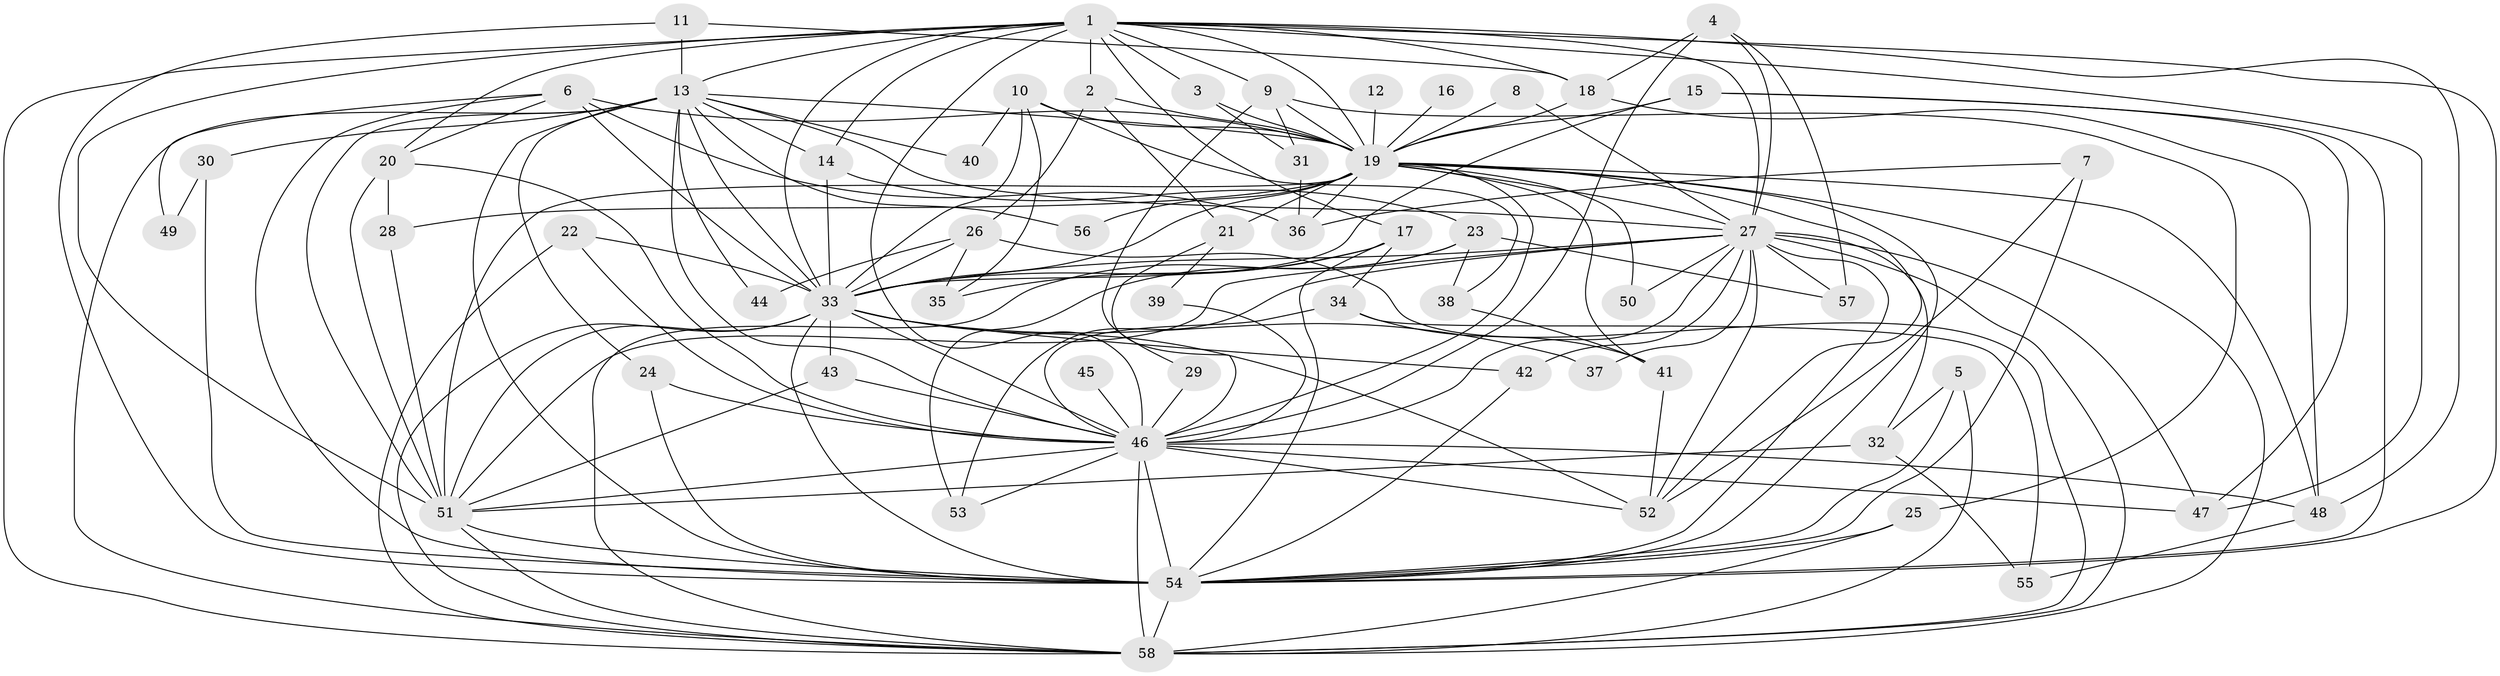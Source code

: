 // original degree distribution, {17: 0.017391304347826087, 26: 0.008695652173913044, 25: 0.008695652173913044, 14: 0.008695652173913044, 19: 0.008695652173913044, 22: 0.008695652173913044, 28: 0.008695652173913044, 18: 0.008695652173913044, 36: 0.008695652173913044, 4: 0.09565217391304348, 3: 0.22608695652173913, 5: 0.05217391304347826, 2: 0.5130434782608696, 6: 0.02608695652173913}
// Generated by graph-tools (version 1.1) at 2025/01/03/09/25 03:01:22]
// undirected, 58 vertices, 162 edges
graph export_dot {
graph [start="1"]
  node [color=gray90,style=filled];
  1;
  2;
  3;
  4;
  5;
  6;
  7;
  8;
  9;
  10;
  11;
  12;
  13;
  14;
  15;
  16;
  17;
  18;
  19;
  20;
  21;
  22;
  23;
  24;
  25;
  26;
  27;
  28;
  29;
  30;
  31;
  32;
  33;
  34;
  35;
  36;
  37;
  38;
  39;
  40;
  41;
  42;
  43;
  44;
  45;
  46;
  47;
  48;
  49;
  50;
  51;
  52;
  53;
  54;
  55;
  56;
  57;
  58;
  1 -- 2 [weight=1.0];
  1 -- 3 [weight=1.0];
  1 -- 9 [weight=1.0];
  1 -- 13 [weight=2.0];
  1 -- 14 [weight=1.0];
  1 -- 17 [weight=1.0];
  1 -- 18 [weight=1.0];
  1 -- 19 [weight=2.0];
  1 -- 20 [weight=1.0];
  1 -- 27 [weight=3.0];
  1 -- 33 [weight=3.0];
  1 -- 46 [weight=3.0];
  1 -- 47 [weight=1.0];
  1 -- 48 [weight=1.0];
  1 -- 51 [weight=2.0];
  1 -- 54 [weight=3.0];
  1 -- 58 [weight=2.0];
  2 -- 19 [weight=1.0];
  2 -- 21 [weight=1.0];
  2 -- 26 [weight=1.0];
  3 -- 19 [weight=1.0];
  3 -- 31 [weight=1.0];
  4 -- 18 [weight=1.0];
  4 -- 27 [weight=1.0];
  4 -- 46 [weight=1.0];
  4 -- 57 [weight=1.0];
  5 -- 32 [weight=1.0];
  5 -- 54 [weight=1.0];
  5 -- 58 [weight=1.0];
  6 -- 19 [weight=1.0];
  6 -- 20 [weight=1.0];
  6 -- 33 [weight=1.0];
  6 -- 36 [weight=1.0];
  6 -- 49 [weight=1.0];
  6 -- 54 [weight=1.0];
  7 -- 36 [weight=1.0];
  7 -- 52 [weight=1.0];
  7 -- 54 [weight=1.0];
  8 -- 19 [weight=1.0];
  8 -- 27 [weight=1.0];
  9 -- 19 [weight=1.0];
  9 -- 25 [weight=1.0];
  9 -- 29 [weight=1.0];
  9 -- 31 [weight=1.0];
  10 -- 19 [weight=2.0];
  10 -- 33 [weight=1.0];
  10 -- 35 [weight=1.0];
  10 -- 38 [weight=1.0];
  10 -- 40 [weight=1.0];
  11 -- 13 [weight=1.0];
  11 -- 18 [weight=1.0];
  11 -- 54 [weight=1.0];
  12 -- 19 [weight=1.0];
  13 -- 14 [weight=1.0];
  13 -- 19 [weight=1.0];
  13 -- 24 [weight=1.0];
  13 -- 27 [weight=2.0];
  13 -- 30 [weight=1.0];
  13 -- 33 [weight=1.0];
  13 -- 40 [weight=1.0];
  13 -- 44 [weight=1.0];
  13 -- 46 [weight=1.0];
  13 -- 51 [weight=2.0];
  13 -- 54 [weight=1.0];
  13 -- 56 [weight=1.0];
  13 -- 58 [weight=1.0];
  14 -- 23 [weight=1.0];
  14 -- 33 [weight=1.0];
  15 -- 19 [weight=1.0];
  15 -- 33 [weight=1.0];
  15 -- 47 [weight=1.0];
  15 -- 54 [weight=1.0];
  16 -- 19 [weight=1.0];
  17 -- 33 [weight=1.0];
  17 -- 34 [weight=1.0];
  17 -- 35 [weight=1.0];
  17 -- 54 [weight=1.0];
  18 -- 19 [weight=2.0];
  18 -- 48 [weight=1.0];
  19 -- 21 [weight=1.0];
  19 -- 27 [weight=1.0];
  19 -- 28 [weight=1.0];
  19 -- 33 [weight=3.0];
  19 -- 36 [weight=1.0];
  19 -- 41 [weight=1.0];
  19 -- 46 [weight=1.0];
  19 -- 48 [weight=1.0];
  19 -- 50 [weight=1.0];
  19 -- 51 [weight=3.0];
  19 -- 52 [weight=1.0];
  19 -- 54 [weight=1.0];
  19 -- 56 [weight=1.0];
  19 -- 58 [weight=1.0];
  20 -- 28 [weight=1.0];
  20 -- 46 [weight=1.0];
  20 -- 51 [weight=1.0];
  21 -- 39 [weight=1.0];
  21 -- 46 [weight=1.0];
  22 -- 33 [weight=1.0];
  22 -- 46 [weight=1.0];
  22 -- 58 [weight=1.0];
  23 -- 38 [weight=1.0];
  23 -- 53 [weight=1.0];
  23 -- 57 [weight=1.0];
  23 -- 58 [weight=1.0];
  24 -- 46 [weight=1.0];
  24 -- 54 [weight=1.0];
  25 -- 54 [weight=1.0];
  25 -- 58 [weight=1.0];
  26 -- 33 [weight=1.0];
  26 -- 35 [weight=1.0];
  26 -- 44 [weight=1.0];
  26 -- 58 [weight=2.0];
  27 -- 32 [weight=1.0];
  27 -- 33 [weight=1.0];
  27 -- 37 [weight=1.0];
  27 -- 42 [weight=1.0];
  27 -- 46 [weight=1.0];
  27 -- 47 [weight=1.0];
  27 -- 50 [weight=1.0];
  27 -- 51 [weight=1.0];
  27 -- 52 [weight=1.0];
  27 -- 53 [weight=1.0];
  27 -- 54 [weight=2.0];
  27 -- 57 [weight=1.0];
  27 -- 58 [weight=1.0];
  28 -- 51 [weight=1.0];
  29 -- 46 [weight=1.0];
  30 -- 49 [weight=1.0];
  30 -- 54 [weight=2.0];
  31 -- 36 [weight=1.0];
  32 -- 51 [weight=1.0];
  32 -- 55 [weight=1.0];
  33 -- 37 [weight=1.0];
  33 -- 42 [weight=1.0];
  33 -- 43 [weight=1.0];
  33 -- 46 [weight=1.0];
  33 -- 51 [weight=2.0];
  33 -- 52 [weight=1.0];
  33 -- 54 [weight=2.0];
  33 -- 58 [weight=1.0];
  34 -- 41 [weight=1.0];
  34 -- 46 [weight=1.0];
  34 -- 55 [weight=1.0];
  38 -- 41 [weight=1.0];
  39 -- 46 [weight=1.0];
  41 -- 52 [weight=1.0];
  42 -- 54 [weight=1.0];
  43 -- 46 [weight=1.0];
  43 -- 51 [weight=1.0];
  45 -- 46 [weight=1.0];
  46 -- 47 [weight=1.0];
  46 -- 48 [weight=1.0];
  46 -- 51 [weight=1.0];
  46 -- 52 [weight=1.0];
  46 -- 53 [weight=1.0];
  46 -- 54 [weight=2.0];
  46 -- 58 [weight=1.0];
  48 -- 55 [weight=1.0];
  51 -- 54 [weight=1.0];
  51 -- 58 [weight=2.0];
  54 -- 58 [weight=3.0];
}
